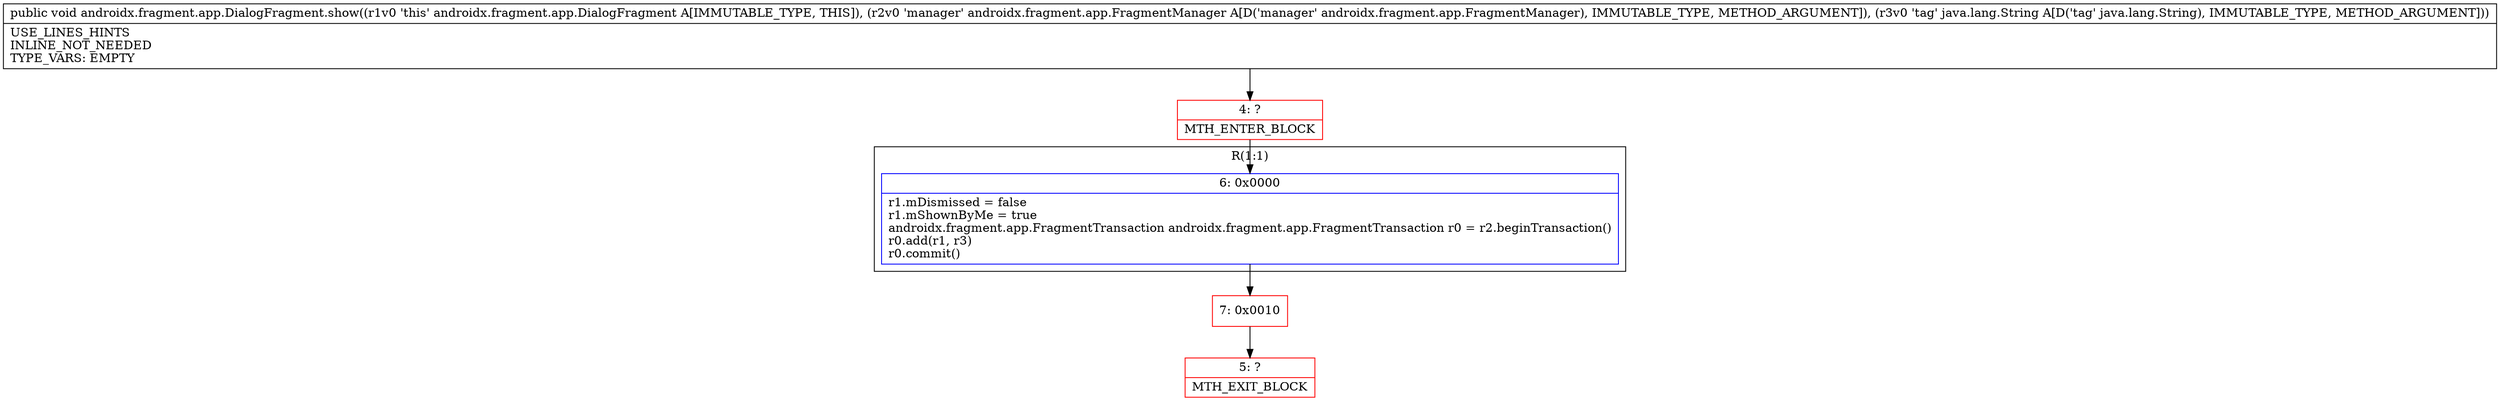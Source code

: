 digraph "CFG forandroidx.fragment.app.DialogFragment.show(Landroidx\/fragment\/app\/FragmentManager;Ljava\/lang\/String;)V" {
subgraph cluster_Region_1363375100 {
label = "R(1:1)";
node [shape=record,color=blue];
Node_6 [shape=record,label="{6\:\ 0x0000|r1.mDismissed = false\lr1.mShownByMe = true\landroidx.fragment.app.FragmentTransaction androidx.fragment.app.FragmentTransaction r0 = r2.beginTransaction()\lr0.add(r1, r3)\lr0.commit()\l}"];
}
Node_4 [shape=record,color=red,label="{4\:\ ?|MTH_ENTER_BLOCK\l}"];
Node_7 [shape=record,color=red,label="{7\:\ 0x0010}"];
Node_5 [shape=record,color=red,label="{5\:\ ?|MTH_EXIT_BLOCK\l}"];
MethodNode[shape=record,label="{public void androidx.fragment.app.DialogFragment.show((r1v0 'this' androidx.fragment.app.DialogFragment A[IMMUTABLE_TYPE, THIS]), (r2v0 'manager' androidx.fragment.app.FragmentManager A[D('manager' androidx.fragment.app.FragmentManager), IMMUTABLE_TYPE, METHOD_ARGUMENT]), (r3v0 'tag' java.lang.String A[D('tag' java.lang.String), IMMUTABLE_TYPE, METHOD_ARGUMENT]))  | USE_LINES_HINTS\lINLINE_NOT_NEEDED\lTYPE_VARS: EMPTY\l}"];
MethodNode -> Node_4;Node_6 -> Node_7;
Node_4 -> Node_6;
Node_7 -> Node_5;
}

